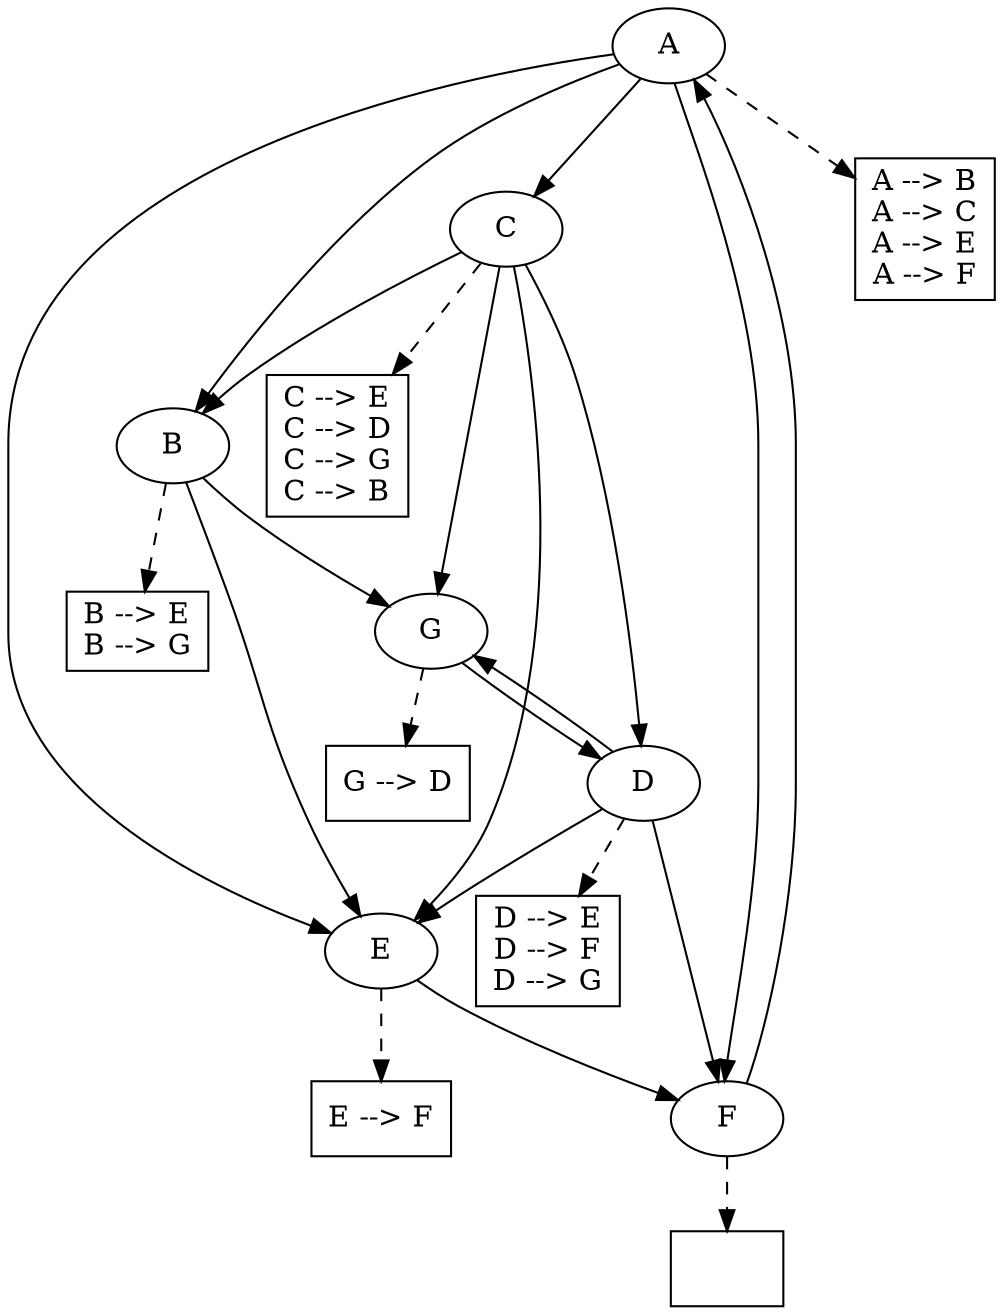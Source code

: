 // SaaS network
digraph base_network {
	A
	B
	C
	D
	E
	F
	G
	F -> A
	A -> B
	C -> B
	A -> C
	G -> D
	C -> D
	A -> E
	B -> E
	C -> E
	D -> E
	A -> F
	D -> F
	E -> F
	D -> G
	C -> G
	B -> G
	"A-ledger" [label="A --> B
A --> C
A --> E
A --> F" shape=box]
	"B-ledger" [label="B --> E
B --> G" shape=box]
	"C-ledger" [label="C --> E
C --> D
C --> G
C --> B" shape=box]
	"D-ledger" [label="D --> E
D --> F
D --> G" shape=box]
	"E-ledger" [label="E --> F" shape=box]
	"F-ledger" [label="" shape=box]
	"G-ledger" [label="G --> D" shape=box]
	A -> "A-ledger" [style=dashed]
	B -> "B-ledger" [style=dashed]
	C -> "C-ledger" [style=dashed]
	D -> "D-ledger" [style=dashed]
	E -> "E-ledger" [style=dashed]
	F -> "F-ledger" [style=dashed]
	G -> "G-ledger" [style=dashed]
}
